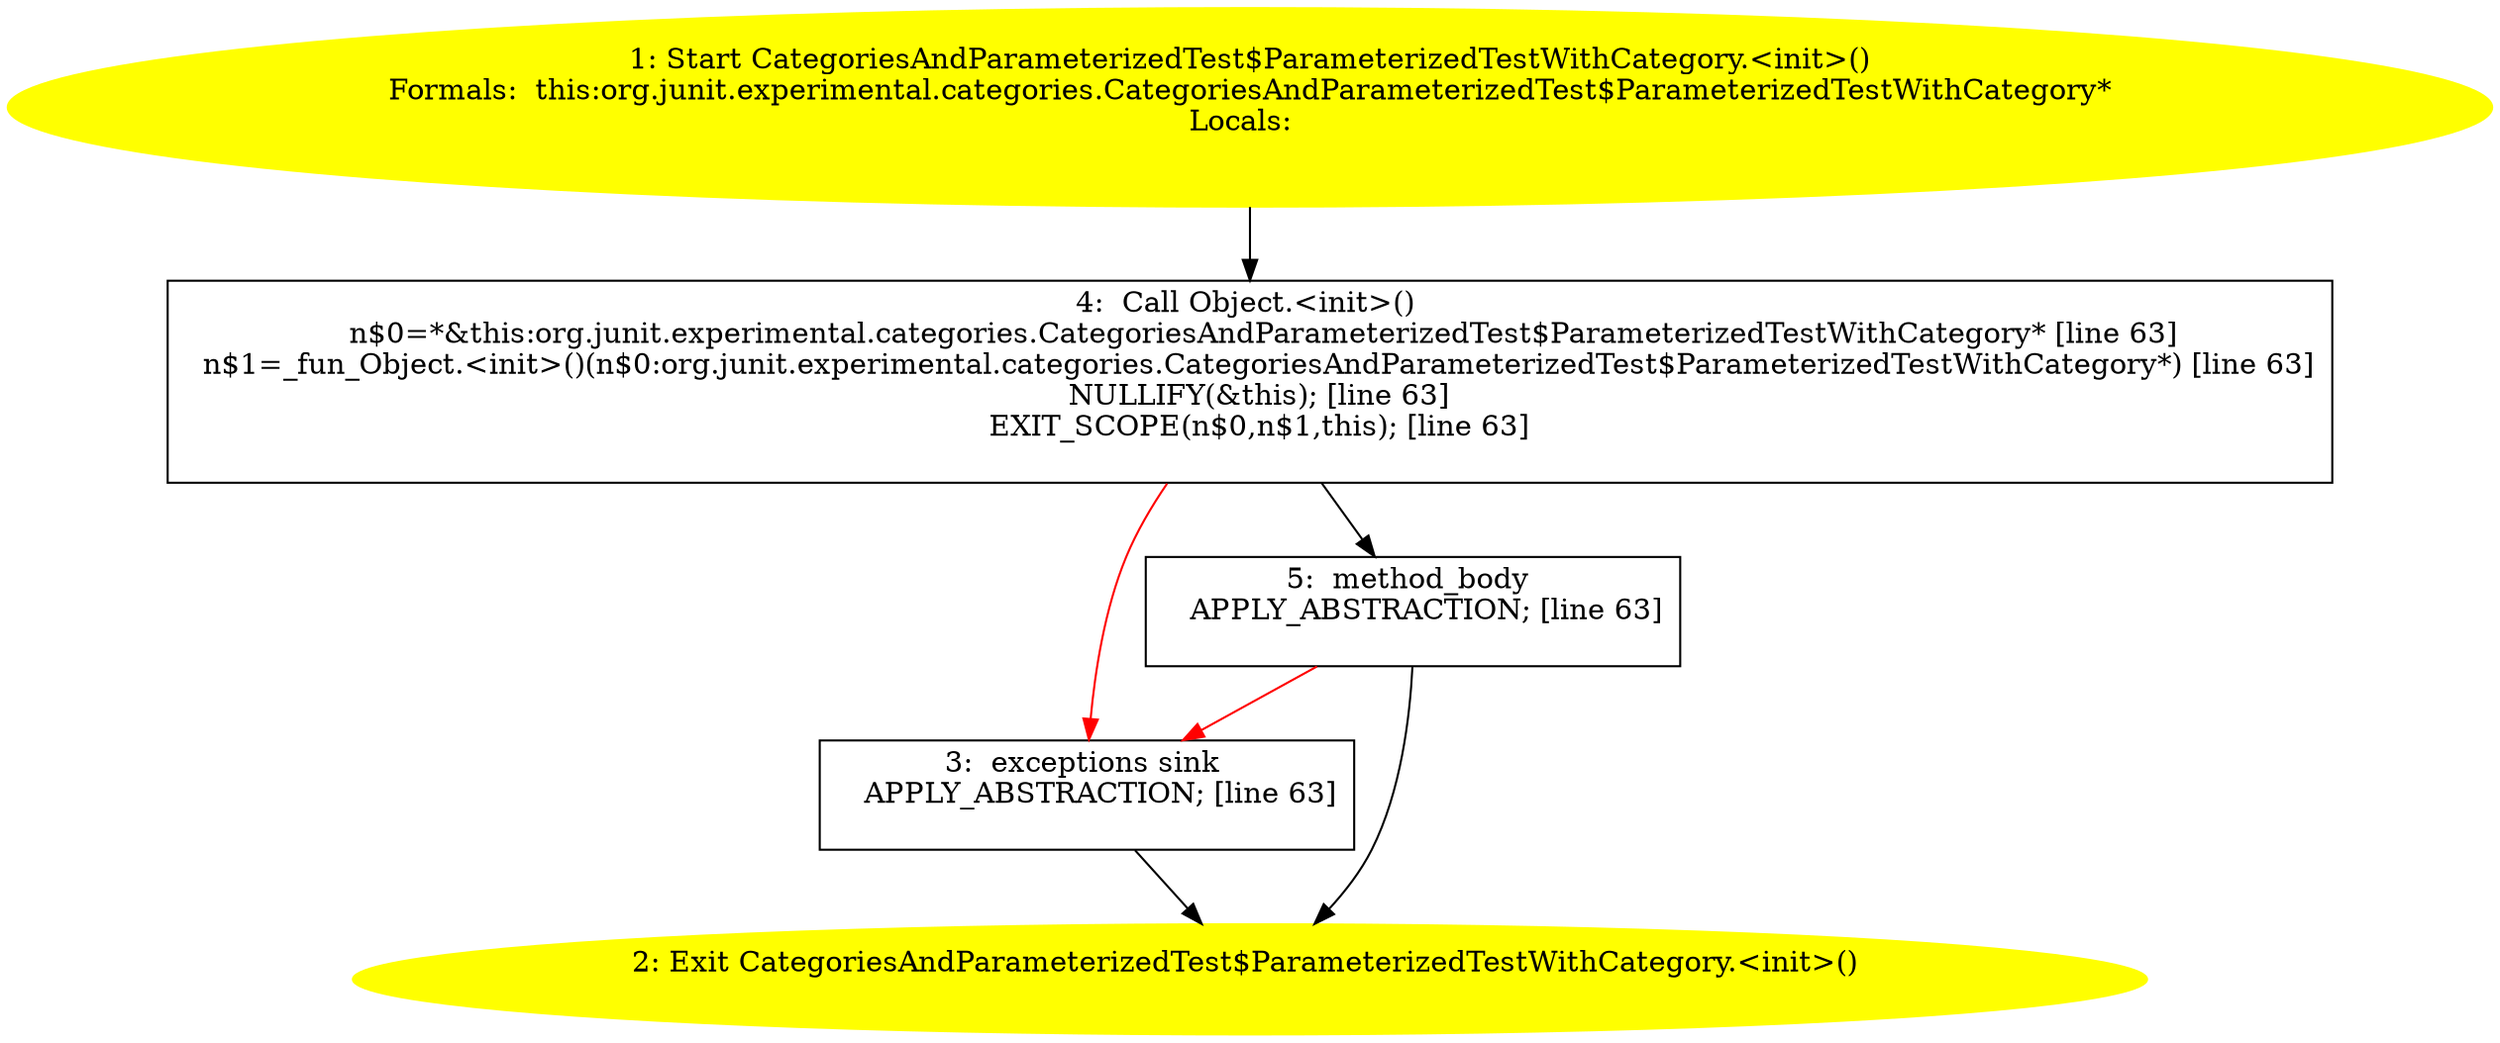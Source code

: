 /* @generated */
digraph cfg {
"org.junit.experimental.categories.CategoriesAndParameterizedTest$ParameterizedTestWithCategory.<init.e65035e924ef44f3a0b7a373f5d57aa7_1" [label="1: Start CategoriesAndParameterizedTest$ParameterizedTestWithCategory.<init>()\nFormals:  this:org.junit.experimental.categories.CategoriesAndParameterizedTest$ParameterizedTestWithCategory*\nLocals:  \n  " color=yellow style=filled]
	

	 "org.junit.experimental.categories.CategoriesAndParameterizedTest$ParameterizedTestWithCategory.<init.e65035e924ef44f3a0b7a373f5d57aa7_1" -> "org.junit.experimental.categories.CategoriesAndParameterizedTest$ParameterizedTestWithCategory.<init.e65035e924ef44f3a0b7a373f5d57aa7_4" ;
"org.junit.experimental.categories.CategoriesAndParameterizedTest$ParameterizedTestWithCategory.<init.e65035e924ef44f3a0b7a373f5d57aa7_2" [label="2: Exit CategoriesAndParameterizedTest$ParameterizedTestWithCategory.<init>() \n  " color=yellow style=filled]
	

"org.junit.experimental.categories.CategoriesAndParameterizedTest$ParameterizedTestWithCategory.<init.e65035e924ef44f3a0b7a373f5d57aa7_3" [label="3:  exceptions sink \n   APPLY_ABSTRACTION; [line 63]\n " shape="box"]
	

	 "org.junit.experimental.categories.CategoriesAndParameterizedTest$ParameterizedTestWithCategory.<init.e65035e924ef44f3a0b7a373f5d57aa7_3" -> "org.junit.experimental.categories.CategoriesAndParameterizedTest$ParameterizedTestWithCategory.<init.e65035e924ef44f3a0b7a373f5d57aa7_2" ;
"org.junit.experimental.categories.CategoriesAndParameterizedTest$ParameterizedTestWithCategory.<init.e65035e924ef44f3a0b7a373f5d57aa7_4" [label="4:  Call Object.<init>() \n   n$0=*&this:org.junit.experimental.categories.CategoriesAndParameterizedTest$ParameterizedTestWithCategory* [line 63]\n  n$1=_fun_Object.<init>()(n$0:org.junit.experimental.categories.CategoriesAndParameterizedTest$ParameterizedTestWithCategory*) [line 63]\n  NULLIFY(&this); [line 63]\n  EXIT_SCOPE(n$0,n$1,this); [line 63]\n " shape="box"]
	

	 "org.junit.experimental.categories.CategoriesAndParameterizedTest$ParameterizedTestWithCategory.<init.e65035e924ef44f3a0b7a373f5d57aa7_4" -> "org.junit.experimental.categories.CategoriesAndParameterizedTest$ParameterizedTestWithCategory.<init.e65035e924ef44f3a0b7a373f5d57aa7_5" ;
	 "org.junit.experimental.categories.CategoriesAndParameterizedTest$ParameterizedTestWithCategory.<init.e65035e924ef44f3a0b7a373f5d57aa7_4" -> "org.junit.experimental.categories.CategoriesAndParameterizedTest$ParameterizedTestWithCategory.<init.e65035e924ef44f3a0b7a373f5d57aa7_3" [color="red" ];
"org.junit.experimental.categories.CategoriesAndParameterizedTest$ParameterizedTestWithCategory.<init.e65035e924ef44f3a0b7a373f5d57aa7_5" [label="5:  method_body \n   APPLY_ABSTRACTION; [line 63]\n " shape="box"]
	

	 "org.junit.experimental.categories.CategoriesAndParameterizedTest$ParameterizedTestWithCategory.<init.e65035e924ef44f3a0b7a373f5d57aa7_5" -> "org.junit.experimental.categories.CategoriesAndParameterizedTest$ParameterizedTestWithCategory.<init.e65035e924ef44f3a0b7a373f5d57aa7_2" ;
	 "org.junit.experimental.categories.CategoriesAndParameterizedTest$ParameterizedTestWithCategory.<init.e65035e924ef44f3a0b7a373f5d57aa7_5" -> "org.junit.experimental.categories.CategoriesAndParameterizedTest$ParameterizedTestWithCategory.<init.e65035e924ef44f3a0b7a373f5d57aa7_3" [color="red" ];
}
